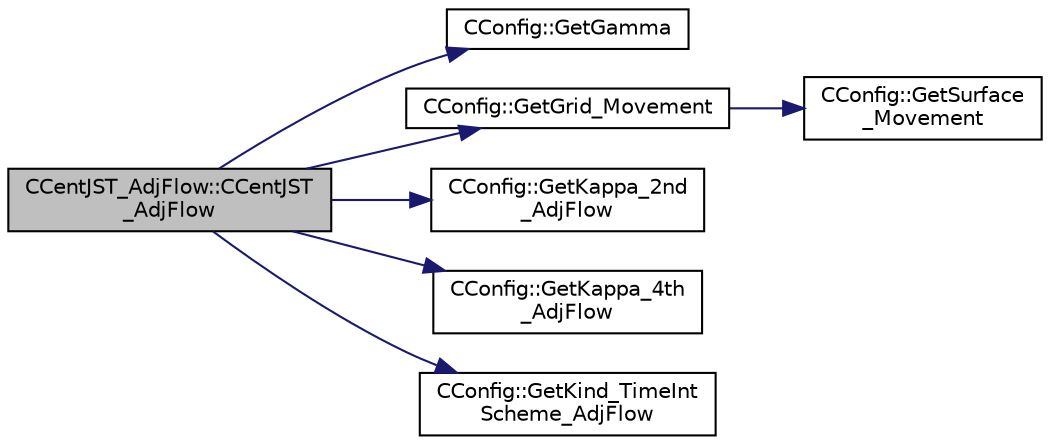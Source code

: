 digraph "CCentJST_AdjFlow::CCentJST_AdjFlow"
{
  edge [fontname="Helvetica",fontsize="10",labelfontname="Helvetica",labelfontsize="10"];
  node [fontname="Helvetica",fontsize="10",shape=record];
  rankdir="LR";
  Node0 [label="CCentJST_AdjFlow::CCentJST\l_AdjFlow",height=0.2,width=0.4,color="black", fillcolor="grey75", style="filled", fontcolor="black"];
  Node0 -> Node1 [color="midnightblue",fontsize="10",style="solid",fontname="Helvetica"];
  Node1 [label="CConfig::GetGamma",height=0.2,width=0.4,color="black", fillcolor="white", style="filled",URL="$class_c_config.html#a5f01bbbd9c331ecea38eebbe9cc9cd4e",tooltip="Get the value of the Gamma of fluid (ratio of specific heats). "];
  Node0 -> Node2 [color="midnightblue",fontsize="10",style="solid",fontname="Helvetica"];
  Node2 [label="CConfig::GetGrid_Movement",height=0.2,width=0.4,color="black", fillcolor="white", style="filled",URL="$class_c_config.html#a65f49bf3888539804cc0ceac28a32923",tooltip="Get information about the grid movement. "];
  Node2 -> Node3 [color="midnightblue",fontsize="10",style="solid",fontname="Helvetica"];
  Node3 [label="CConfig::GetSurface\l_Movement",height=0.2,width=0.4,color="black", fillcolor="white", style="filled",URL="$class_c_config.html#a67dbc09d0ad95072023d7f356333d6c8",tooltip="Get information about deforming markers. "];
  Node0 -> Node4 [color="midnightblue",fontsize="10",style="solid",fontname="Helvetica"];
  Node4 [label="CConfig::GetKappa_2nd\l_AdjFlow",height=0.2,width=0.4,color="black", fillcolor="white", style="filled",URL="$class_c_config.html#a7df31afd2bbaad4c68567cc717c5f6c5",tooltip="Value of the calibrated constant for the high order method (center scheme). "];
  Node0 -> Node5 [color="midnightblue",fontsize="10",style="solid",fontname="Helvetica"];
  Node5 [label="CConfig::GetKappa_4th\l_AdjFlow",height=0.2,width=0.4,color="black", fillcolor="white", style="filled",URL="$class_c_config.html#a58fab477828897b873a07c89fc011294",tooltip="Value of the calibrated constant for the high order method (center scheme). "];
  Node0 -> Node6 [color="midnightblue",fontsize="10",style="solid",fontname="Helvetica"];
  Node6 [label="CConfig::GetKind_TimeInt\lScheme_AdjFlow",height=0.2,width=0.4,color="black", fillcolor="white", style="filled",URL="$class_c_config.html#ab9d0e23db2d8f044b0b09915e92ef003",tooltip="Get the kind of integration scheme (explicit or implicit) for the adjoint flow equations. "];
}
